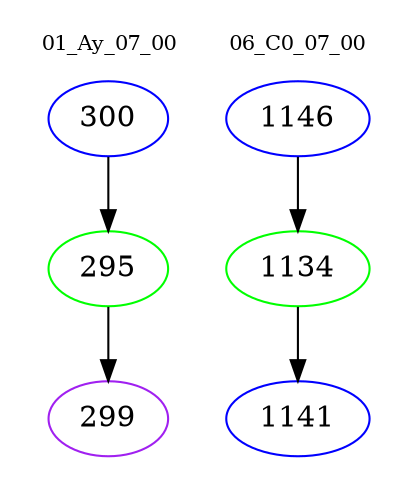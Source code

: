 digraph{
subgraph cluster_0 {
color = white
label = "01_Ay_07_00";
fontsize=10;
T0_300 [label="300", color="blue"]
T0_300 -> T0_295 [color="black"]
T0_295 [label="295", color="green"]
T0_295 -> T0_299 [color="black"]
T0_299 [label="299", color="purple"]
}
subgraph cluster_1 {
color = white
label = "06_C0_07_00";
fontsize=10;
T1_1146 [label="1146", color="blue"]
T1_1146 -> T1_1134 [color="black"]
T1_1134 [label="1134", color="green"]
T1_1134 -> T1_1141 [color="black"]
T1_1141 [label="1141", color="blue"]
}
}
